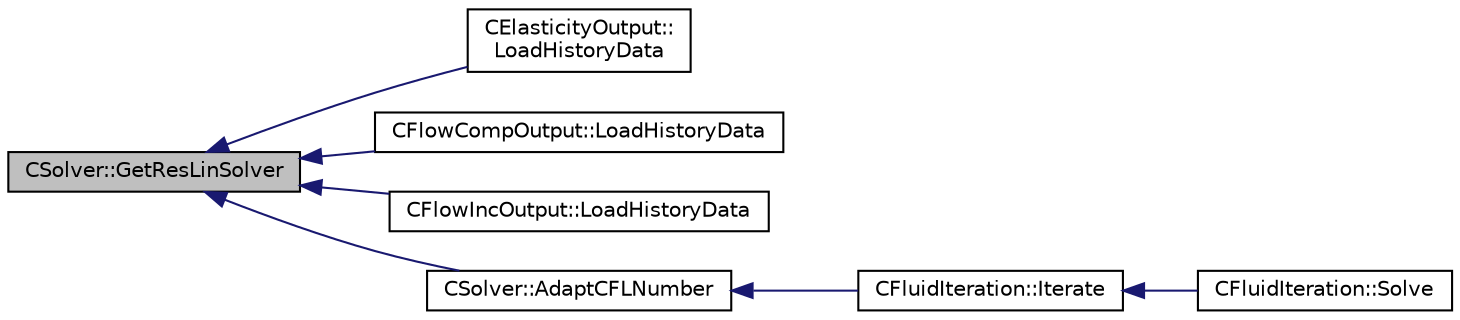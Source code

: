 digraph "CSolver::GetResLinSolver"
{
  edge [fontname="Helvetica",fontsize="10",labelfontname="Helvetica",labelfontsize="10"];
  node [fontname="Helvetica",fontsize="10",shape=record];
  rankdir="LR";
  Node2312 [label="CSolver::GetResLinSolver",height=0.2,width=0.4,color="black", fillcolor="grey75", style="filled", fontcolor="black"];
  Node2312 -> Node2313 [dir="back",color="midnightblue",fontsize="10",style="solid",fontname="Helvetica"];
  Node2313 [label="CElasticityOutput::\lLoadHistoryData",height=0.2,width=0.4,color="black", fillcolor="white", style="filled",URL="$class_c_elasticity_output.html#ac3013524b0fb8f257aa9b66fd16d531d",tooltip="Load the history output field values. "];
  Node2312 -> Node2314 [dir="back",color="midnightblue",fontsize="10",style="solid",fontname="Helvetica"];
  Node2314 [label="CFlowCompOutput::LoadHistoryData",height=0.2,width=0.4,color="black", fillcolor="white", style="filled",URL="$class_c_flow_comp_output.html#a393cb19a691990ee6e88f844eccc79ed",tooltip="Load the history output field values. "];
  Node2312 -> Node2315 [dir="back",color="midnightblue",fontsize="10",style="solid",fontname="Helvetica"];
  Node2315 [label="CFlowIncOutput::LoadHistoryData",height=0.2,width=0.4,color="black", fillcolor="white", style="filled",URL="$class_c_flow_inc_output.html#a466112efa2e3a89cdd2456701a0480b5",tooltip="Load the history output field values. "];
  Node2312 -> Node2316 [dir="back",color="midnightblue",fontsize="10",style="solid",fontname="Helvetica"];
  Node2316 [label="CSolver::AdaptCFLNumber",height=0.2,width=0.4,color="black", fillcolor="white", style="filled",URL="$class_c_solver.html#a7db35f21bf505e35cce4bcdf38af3b2a",tooltip="Adapt the CFL number based on the local under-relaxation parameters computed for each nonlinear itera..."];
  Node2316 -> Node2317 [dir="back",color="midnightblue",fontsize="10",style="solid",fontname="Helvetica"];
  Node2317 [label="CFluidIteration::Iterate",height=0.2,width=0.4,color="black", fillcolor="white", style="filled",URL="$class_c_fluid_iteration.html#ab1379b4cba3d8c893395123fb6030986",tooltip="Perform a single iteration of the fluid system. "];
  Node2317 -> Node2318 [dir="back",color="midnightblue",fontsize="10",style="solid",fontname="Helvetica"];
  Node2318 [label="CFluidIteration::Solve",height=0.2,width=0.4,color="black", fillcolor="white", style="filled",URL="$class_c_fluid_iteration.html#ae22cd342c9c9d2ea5ac3f5103394ff80",tooltip="Iterate the fluid system for a number of Inner_Iter iterations. "];
}
